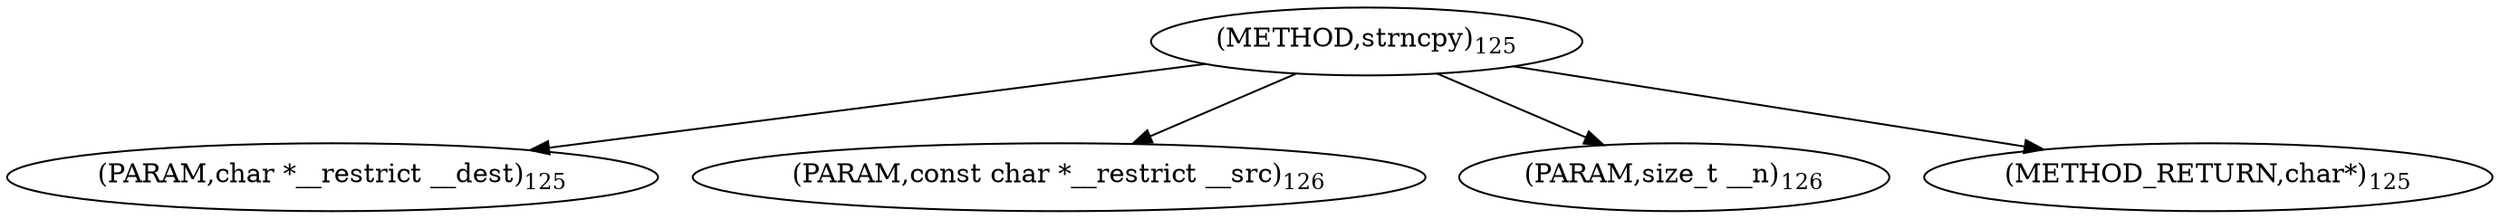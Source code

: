 digraph "strncpy" {  
"98783" [label = <(METHOD,strncpy)<SUB>125</SUB>> ]
"98784" [label = <(PARAM,char *__restrict __dest)<SUB>125</SUB>> ]
"98785" [label = <(PARAM,const char *__restrict __src)<SUB>126</SUB>> ]
"98786" [label = <(PARAM,size_t __n)<SUB>126</SUB>> ]
"98787" [label = <(METHOD_RETURN,char*)<SUB>125</SUB>> ]
  "98783" -> "98784" 
  "98783" -> "98785" 
  "98783" -> "98786" 
  "98783" -> "98787" 
}
